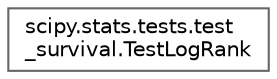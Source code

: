 digraph "Graphical Class Hierarchy"
{
 // LATEX_PDF_SIZE
  bgcolor="transparent";
  edge [fontname=Helvetica,fontsize=10,labelfontname=Helvetica,labelfontsize=10];
  node [fontname=Helvetica,fontsize=10,shape=box,height=0.2,width=0.4];
  rankdir="LR";
  Node0 [id="Node000000",label="scipy.stats.tests.test\l_survival.TestLogRank",height=0.2,width=0.4,color="grey40", fillcolor="white", style="filled",URL="$d5/d83/classscipy_1_1stats_1_1tests_1_1test__survival_1_1TestLogRank.html",tooltip=" "];
}
